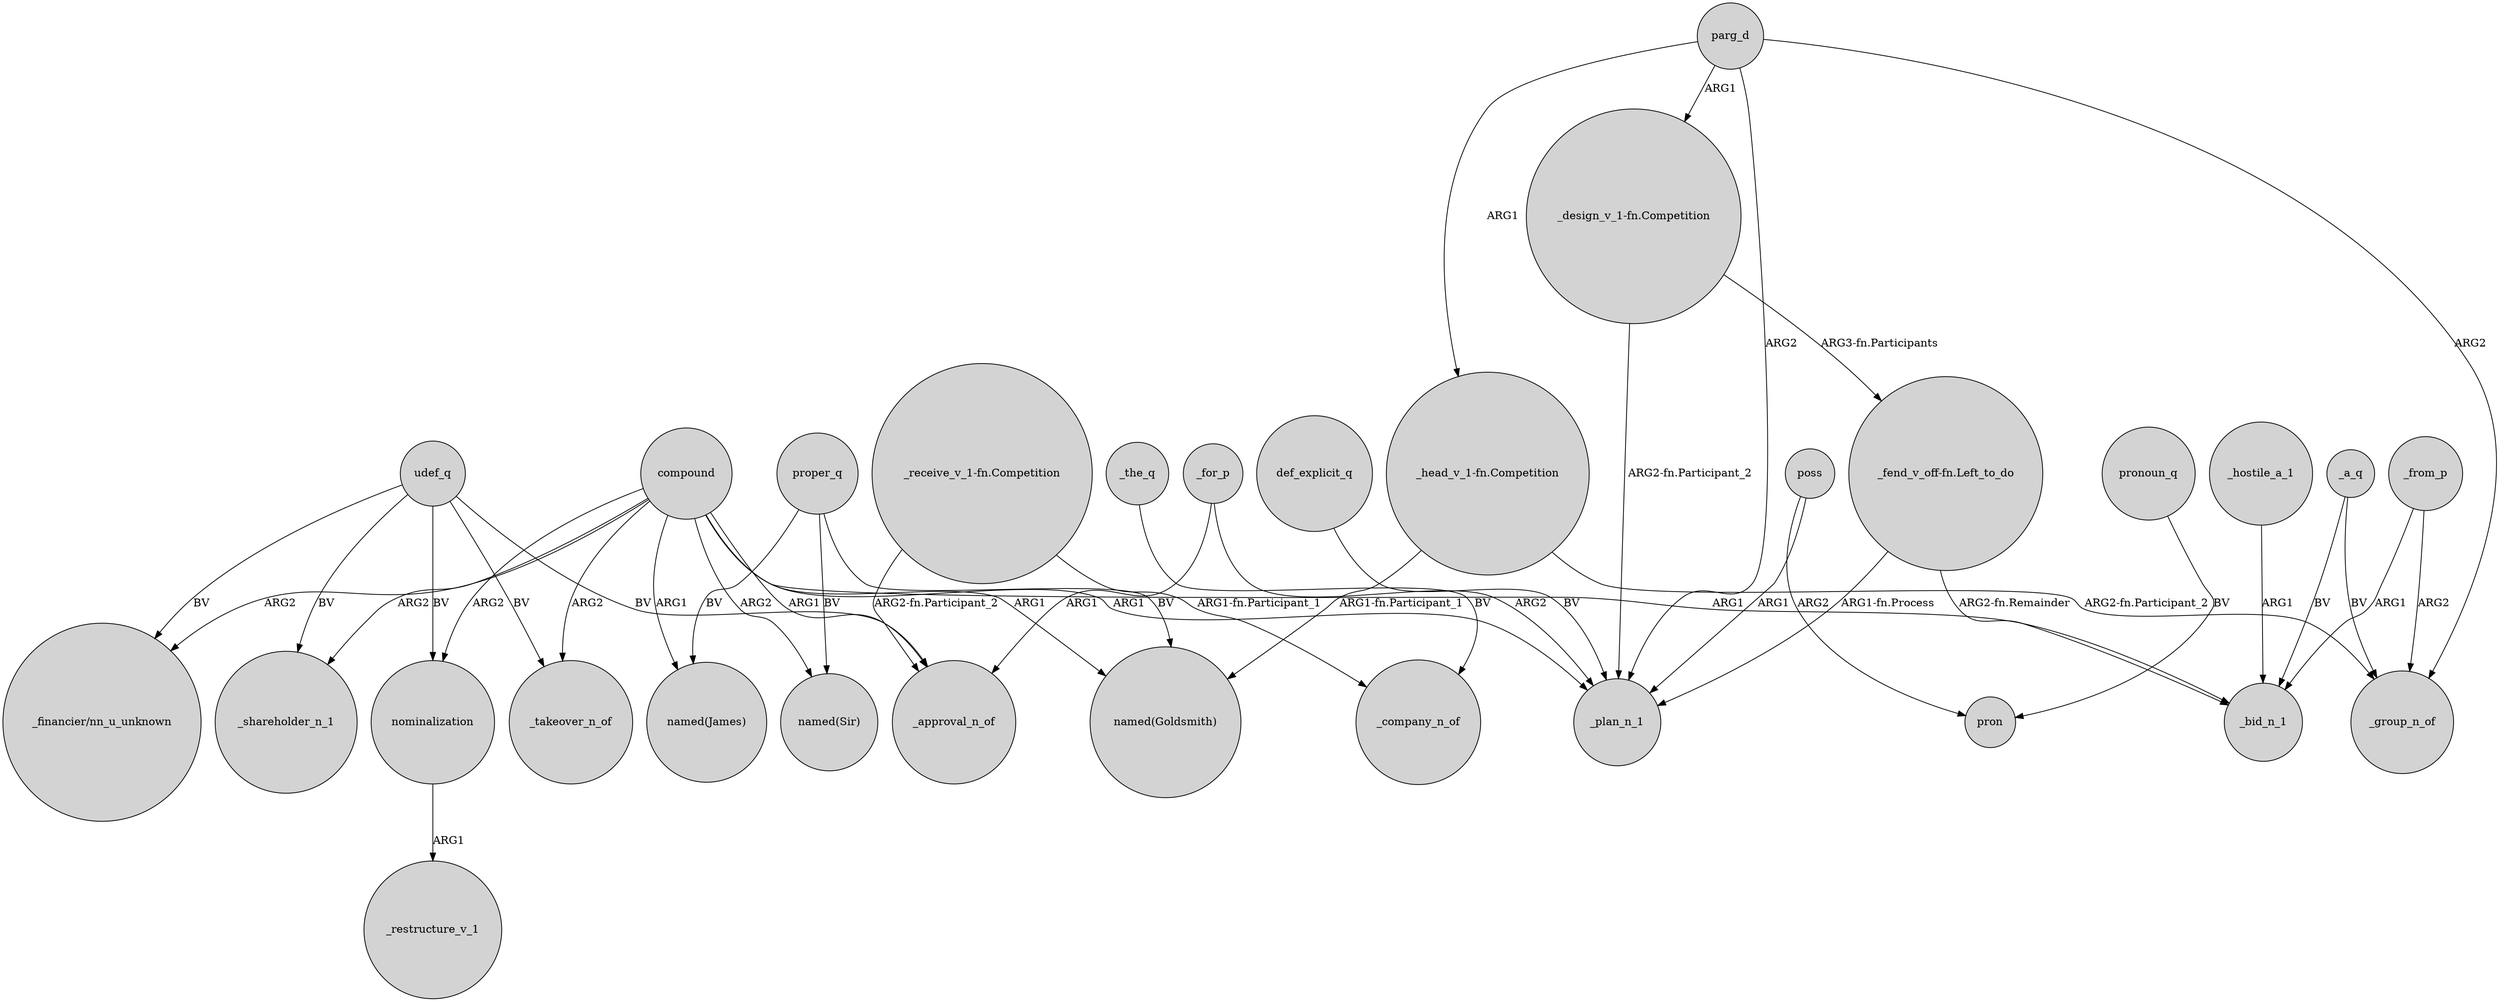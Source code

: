digraph {
	node [shape=circle style=filled]
	_a_q -> _bid_n_1 [label=BV]
	compound -> "_financier/nn_u_unknown" [label=ARG2]
	proper_q -> "named(James)" [label=BV]
	"_design_v_1-fn.Competition" -> "_fend_v_off-fn.Left_to_do" [label="ARG3-fn.Participants"]
	udef_q -> _approval_n_of [label=BV]
	compound -> _shareholder_n_1 [label=ARG2]
	udef_q -> _shareholder_n_1 [label=BV]
	proper_q -> "named(Sir)" [label=BV]
	compound -> "named(Sir)" [label=ARG2]
	"_fend_v_off-fn.Left_to_do" -> _plan_n_1 [label="ARG1-fn.Process"]
	def_explicit_q -> _plan_n_1 [label=BV]
	udef_q -> nominalization [label=BV]
	parg_d -> _plan_n_1 [label=ARG2]
	compound -> "named(James)" [label=ARG1]
	"_receive_v_1-fn.Competition" -> _company_n_of [label="ARG1-fn.Participant_1"]
	"_receive_v_1-fn.Competition" -> _approval_n_of [label="ARG2-fn.Participant_2"]
	parg_d -> _group_n_of [label=ARG2]
	_a_q -> _group_n_of [label=BV]
	compound -> nominalization [label=ARG2]
	pronoun_q -> pron [label=BV]
	udef_q -> _takeover_n_of [label=BV]
	proper_q -> "named(Goldsmith)" [label=BV]
	udef_q -> "_financier/nn_u_unknown" [label=BV]
	poss -> pron [label=ARG2]
	_hostile_a_1 -> _bid_n_1 [label=ARG1]
	nominalization -> _restructure_v_1 [label=ARG1]
	poss -> _plan_n_1 [label=ARG1]
	"_head_v_1-fn.Competition" -> _group_n_of [label="ARG2-fn.Participant_2"]
	"_head_v_1-fn.Competition" -> "named(Goldsmith)" [label="ARG1-fn.Participant_1"]
	_from_p -> _group_n_of [label=ARG2]
	compound -> "named(Goldsmith)" [label=ARG1]
	_for_p -> _approval_n_of [label=ARG1]
	parg_d -> "_head_v_1-fn.Competition" [label=ARG1]
	compound -> _takeover_n_of [label=ARG2]
	compound -> _plan_n_1 [label=ARG1]
	_for_p -> _plan_n_1 [label=ARG2]
	_from_p -> _bid_n_1 [label=ARG1]
	"_fend_v_off-fn.Left_to_do" -> _bid_n_1 [label="ARG2-fn.Remainder"]
	parg_d -> "_design_v_1-fn.Competition" [label=ARG1]
	_the_q -> _company_n_of [label=BV]
	compound -> _approval_n_of [label=ARG1]
	"_design_v_1-fn.Competition" -> _plan_n_1 [label="ARG2-fn.Participant_2"]
	compound -> _bid_n_1 [label=ARG1]
}
